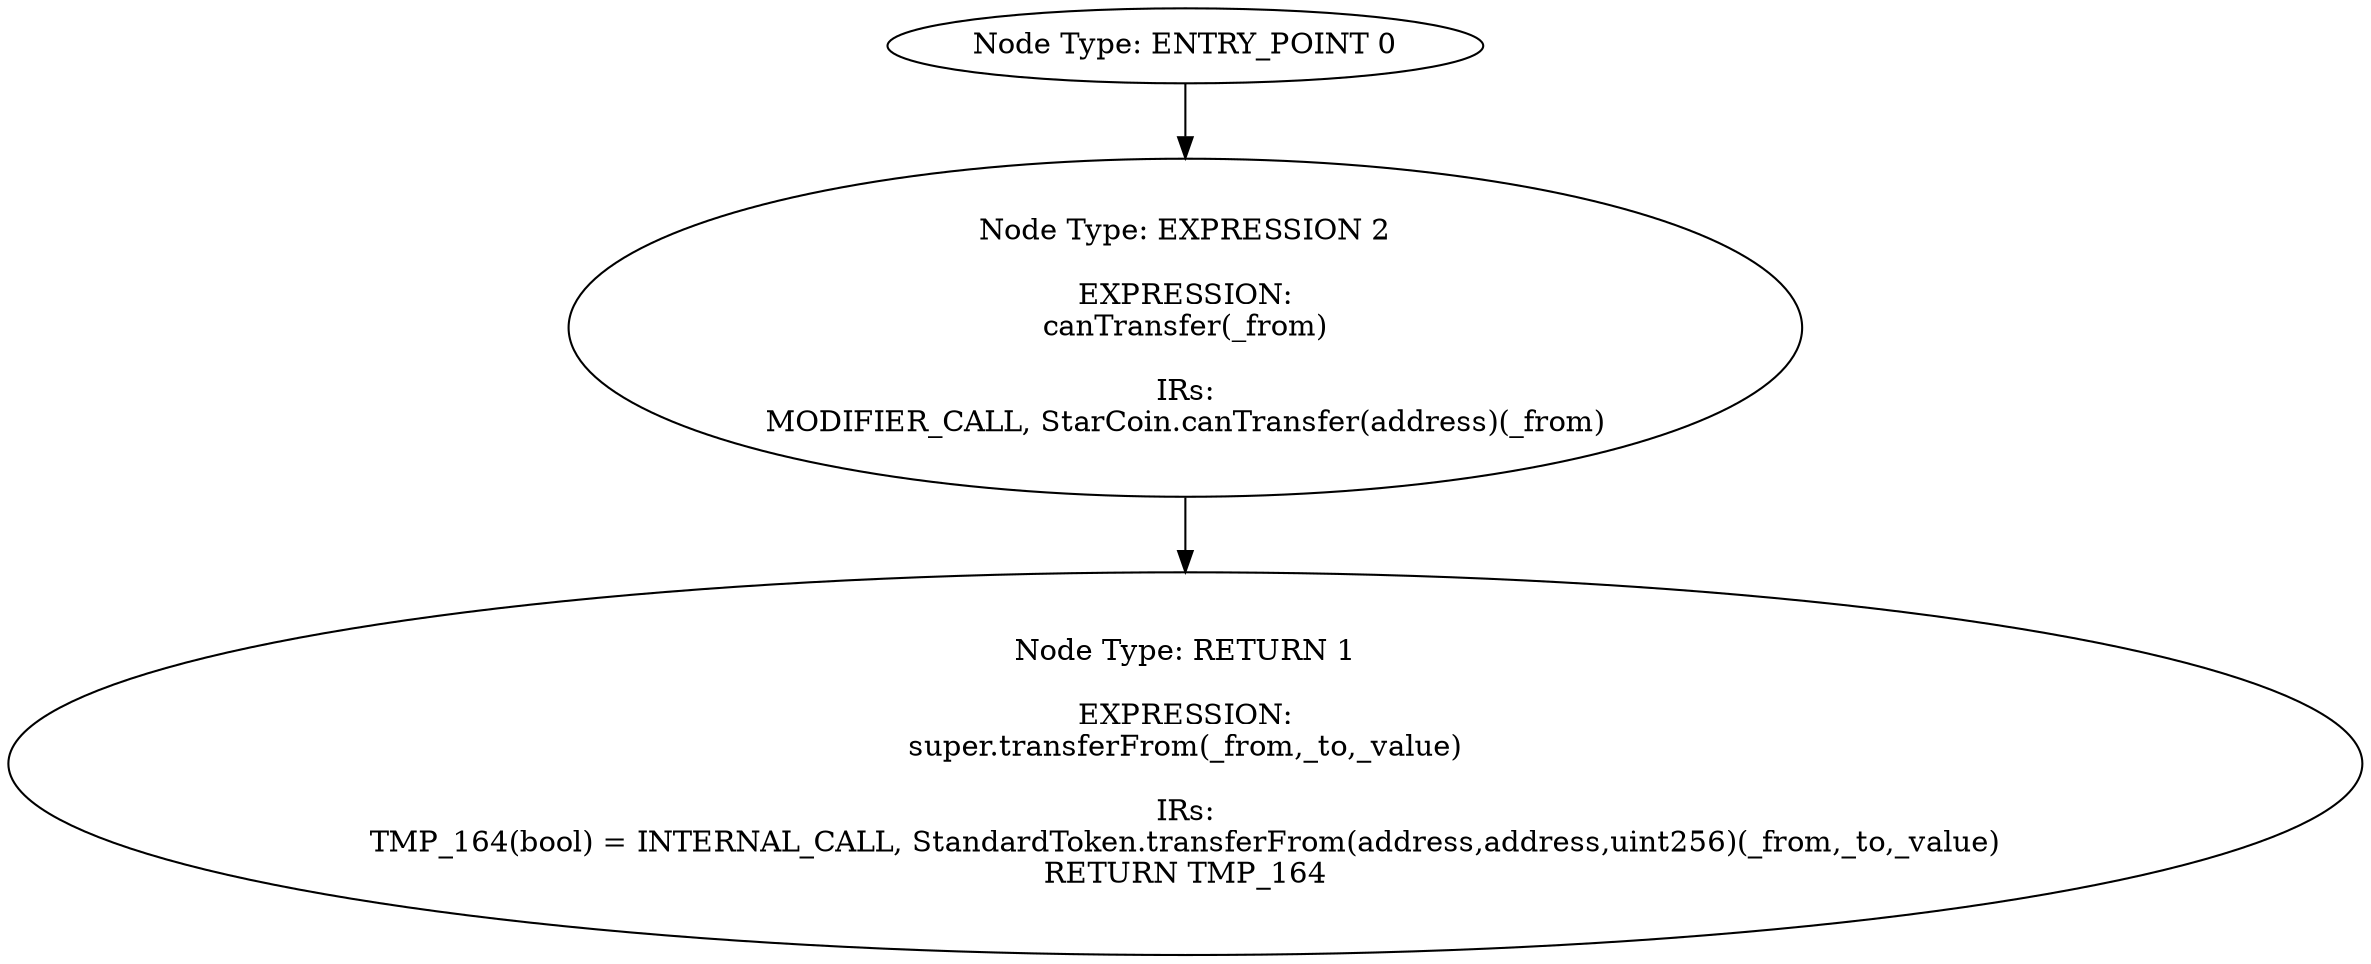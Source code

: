 digraph{
0[label="Node Type: ENTRY_POINT 0
"];
0->2;
1[label="Node Type: RETURN 1

EXPRESSION:
super.transferFrom(_from,_to,_value)

IRs:
TMP_164(bool) = INTERNAL_CALL, StandardToken.transferFrom(address,address,uint256)(_from,_to,_value)
RETURN TMP_164"];
2[label="Node Type: EXPRESSION 2

EXPRESSION:
canTransfer(_from)

IRs:
MODIFIER_CALL, StarCoin.canTransfer(address)(_from)"];
2->1;
}
